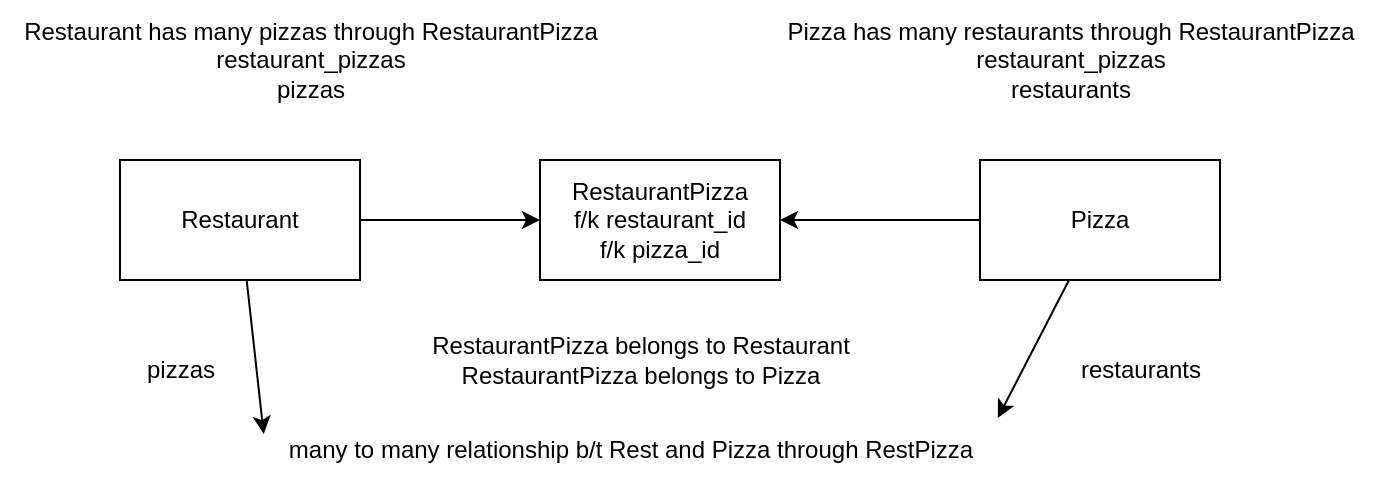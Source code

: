 <mxfile>
    <diagram id="kpk6HNNSCZr57Rtua9V7" name="Page-1">
        <mxGraphModel dx="1643" dy="459" grid="1" gridSize="10" guides="1" tooltips="1" connect="1" arrows="1" fold="1" page="1" pageScale="1" pageWidth="850" pageHeight="1100" math="0" shadow="0">
            <root>
                <mxCell id="0"/>
                <mxCell id="1" parent="0"/>
                <mxCell id="6" value="" style="edgeStyle=none;html=1;" edge="1" parent="1" source="2" target="3">
                    <mxGeometry relative="1" as="geometry"/>
                </mxCell>
                <mxCell id="13" style="edgeStyle=none;html=1;entryX=0.005;entryY=0.233;entryDx=0;entryDy=0;entryPerimeter=0;" edge="1" parent="1" source="2" target="12">
                    <mxGeometry relative="1" as="geometry"/>
                </mxCell>
                <mxCell id="2" value="Restaurant" style="whiteSpace=wrap;html=1;" vertex="1" parent="1">
                    <mxGeometry x="50" y="130" width="120" height="60" as="geometry"/>
                </mxCell>
                <mxCell id="3" value="RestaurantPizza&lt;br&gt;f/k restaurant_id&lt;br&gt;f/k pizza_id" style="whiteSpace=wrap;html=1;" vertex="1" parent="1">
                    <mxGeometry x="260" y="130" width="120" height="60" as="geometry"/>
                </mxCell>
                <mxCell id="5" value="" style="edgeStyle=none;html=1;" edge="1" parent="1" source="4" target="3">
                    <mxGeometry relative="1" as="geometry"/>
                </mxCell>
                <mxCell id="14" style="edgeStyle=none;html=1;entryX=0.997;entryY=-0.033;entryDx=0;entryDy=0;entryPerimeter=0;" edge="1" parent="1" source="4" target="12">
                    <mxGeometry relative="1" as="geometry"/>
                </mxCell>
                <mxCell id="4" value="Pizza" style="whiteSpace=wrap;html=1;" vertex="1" parent="1">
                    <mxGeometry x="480" y="130" width="120" height="60" as="geometry"/>
                </mxCell>
                <mxCell id="7" value="RestaurantPizza belongs to Restaurant&lt;br&gt;RestaurantPizza belongs to Pizza" style="text;html=1;align=center;verticalAlign=middle;resizable=0;points=[];autosize=1;strokeColor=none;fillColor=none;" vertex="1" parent="1">
                    <mxGeometry x="195" y="210" width="230" height="40" as="geometry"/>
                </mxCell>
                <mxCell id="8" value="Pizza has many restaurants through RestaurantPizza&lt;br&gt;restaurant_pizzas&lt;br&gt;restaurants&lt;br&gt;" style="text;html=1;align=center;verticalAlign=middle;resizable=0;points=[];autosize=1;strokeColor=none;fillColor=none;" vertex="1" parent="1">
                    <mxGeometry x="370" y="50" width="310" height="60" as="geometry"/>
                </mxCell>
                <mxCell id="9" value="Restaurant has many pizzas through RestaurantPizza&lt;br&gt;restaurant_pizzas&lt;br&gt;pizzas&lt;br&gt;" style="text;html=1;align=center;verticalAlign=middle;resizable=0;points=[];autosize=1;strokeColor=none;fillColor=none;rotation=0;" vertex="1" parent="1">
                    <mxGeometry x="-10" y="50" width="310" height="60" as="geometry"/>
                </mxCell>
                <mxCell id="12" value="many to many relationship b/t Rest and Pizza through RestPizza&lt;br&gt;" style="text;html=1;align=center;verticalAlign=middle;resizable=0;points=[];autosize=1;strokeColor=none;fillColor=none;rotation=0;" vertex="1" parent="1">
                    <mxGeometry x="120" y="260" width="370" height="30" as="geometry"/>
                </mxCell>
                <mxCell id="15" value="restaurants" style="text;html=1;align=center;verticalAlign=middle;resizable=0;points=[];autosize=1;strokeColor=none;fillColor=none;" vertex="1" parent="1">
                    <mxGeometry x="520" y="220" width="80" height="30" as="geometry"/>
                </mxCell>
                <mxCell id="16" value="pizzas" style="text;html=1;align=center;verticalAlign=middle;resizable=0;points=[];autosize=1;strokeColor=none;fillColor=none;" vertex="1" parent="1">
                    <mxGeometry x="50" y="220" width="60" height="30" as="geometry"/>
                </mxCell>
            </root>
        </mxGraphModel>
    </diagram>
</mxfile>